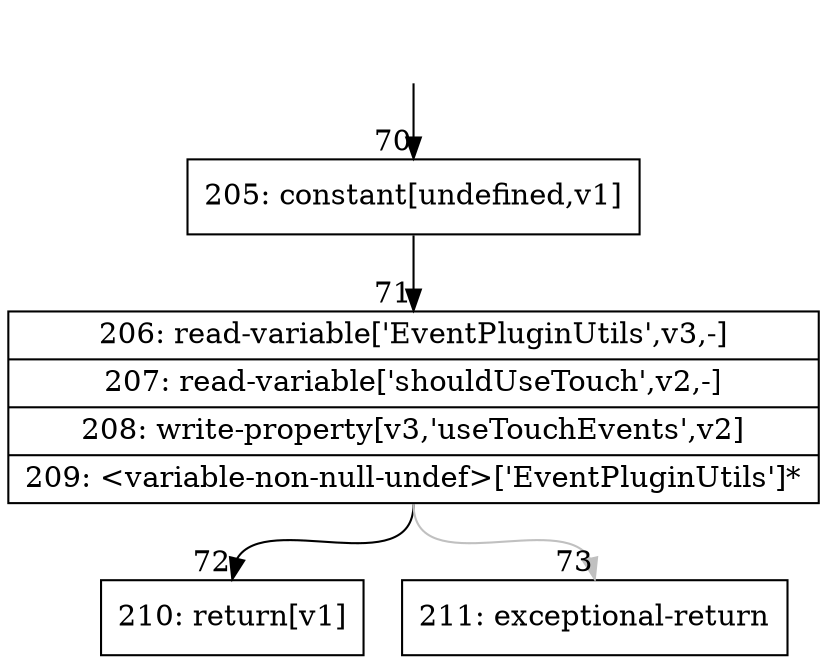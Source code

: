 digraph {
rankdir="TD"
BB_entry7[shape=none,label=""];
BB_entry7 -> BB70 [tailport=s, headport=n, headlabel="    70"]
BB70 [shape=record label="{205: constant[undefined,v1]}" ] 
BB70 -> BB71 [tailport=s, headport=n, headlabel="      71"]
BB71 [shape=record label="{206: read-variable['EventPluginUtils',v3,-]|207: read-variable['shouldUseTouch',v2,-]|208: write-property[v3,'useTouchEvents',v2]|209: \<variable-non-null-undef\>['EventPluginUtils']*}" ] 
BB71 -> BB72 [tailport=s, headport=n, headlabel="      72"]
BB71 -> BB73 [tailport=s, headport=n, color=gray, headlabel="      73"]
BB72 [shape=record label="{210: return[v1]}" ] 
BB73 [shape=record label="{211: exceptional-return}" ] 
//#$~ 67
}
